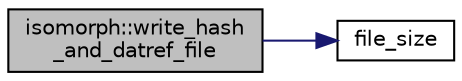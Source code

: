 digraph "isomorph::write_hash_and_datref_file"
{
  edge [fontname="Helvetica",fontsize="10",labelfontname="Helvetica",labelfontsize="10"];
  node [fontname="Helvetica",fontsize="10",shape=record];
  rankdir="LR";
  Node15453 [label="isomorph::write_hash\l_and_datref_file",height=0.2,width=0.4,color="black", fillcolor="grey75", style="filled", fontcolor="black"];
  Node15453 -> Node15454 [color="midnightblue",fontsize="10",style="solid",fontname="Helvetica"];
  Node15454 [label="file_size",height=0.2,width=0.4,color="black", fillcolor="white", style="filled",URL="$df/dbf/sajeeb_8_c.html#a5c37cf5785204b6e9adf647dc14d0e50"];
}
